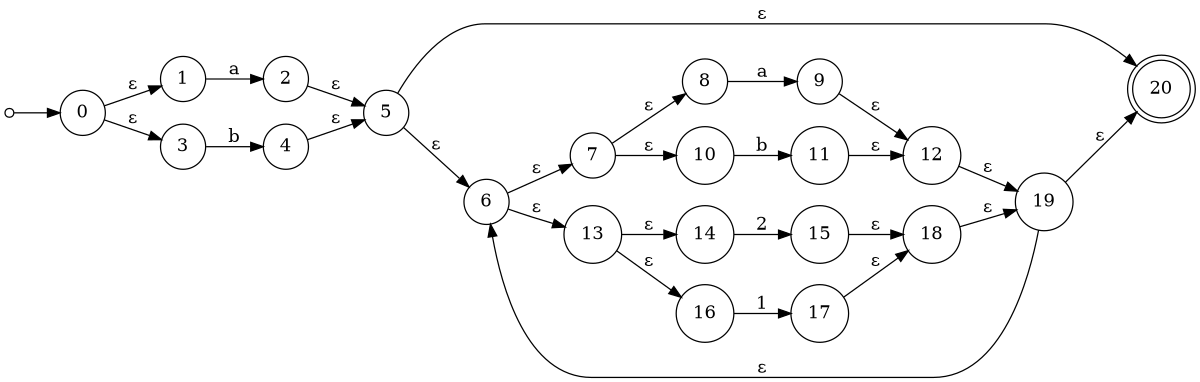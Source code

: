 digraph {
	rankdir=LR size="8,5"
	node [shape=doublecircle]
	20
	node [shape=circle]
	start [label="" height=0.1 width=0.1]
	start -> 0 [label=""]
	0 -> 1 [label="ε"]
	0 -> 3 [label="ε"]
	1 -> 2 [label=a]
	3 -> 4 [label=b]
	2 -> 5 [label="ε"]
	4 -> 5 [label="ε"]
	5 -> 6 [label="ε"]
	5 -> 20 [label="ε"]
	6 -> 7 [label="ε"]
	6 -> 13 [label="ε"]
	7 -> 8 [label="ε"]
	7 -> 10 [label="ε"]
	8 -> 9 [label=a]
	10 -> 11 [label=b]
	9 -> 12 [label="ε"]
	11 -> 12 [label="ε"]
	13 -> 14 [label="ε"]
	13 -> 16 [label="ε"]
	14 -> 15 [label=2]
	16 -> 17 [label=1]
	15 -> 18 [label="ε"]
	17 -> 18 [label="ε"]
	12 -> 19 [label="ε"]
	18 -> 19 [label="ε"]
	19 -> 6 [label="ε"]
	19 -> 20 [label="ε"]
}
